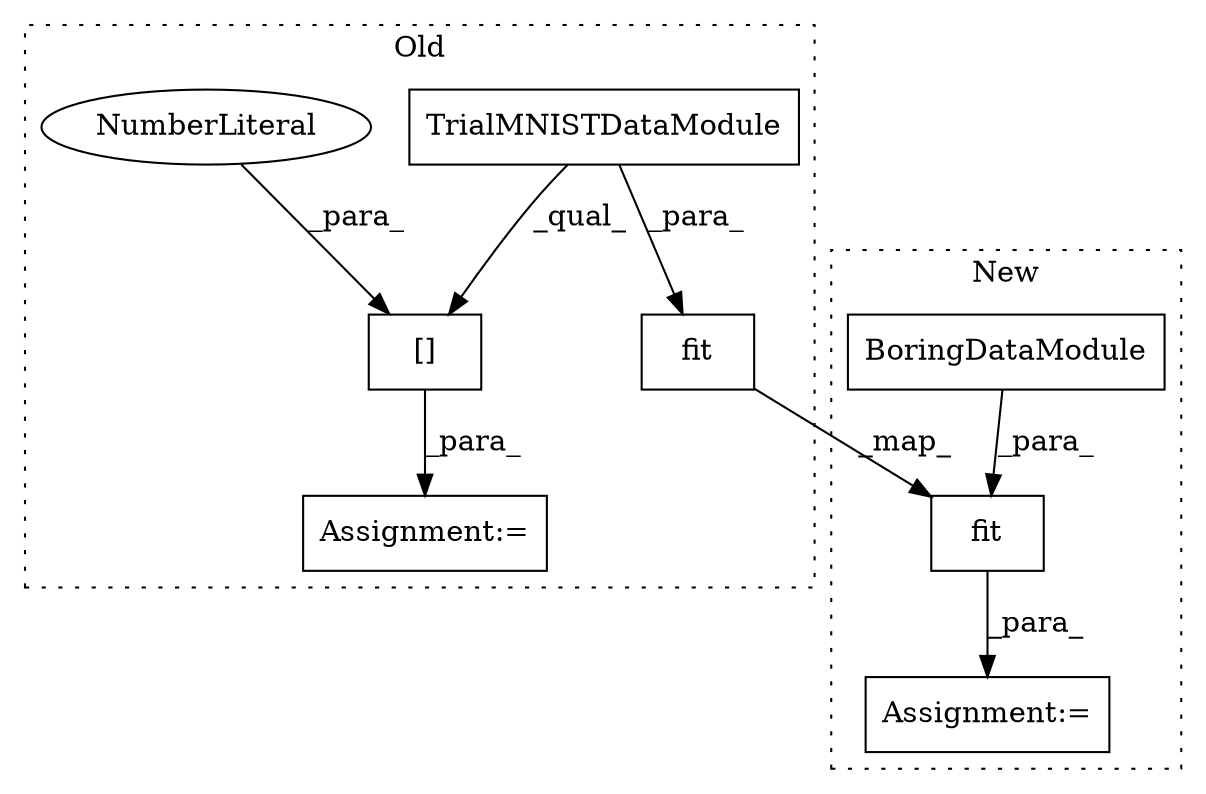 digraph G {
subgraph cluster0 {
1 [label="TrialMNISTDataModule" a="32" s="9756,9783" l="21,1" shape="box"];
3 [label="fit" a="32" s="9877,9889" l="4,1" shape="box"];
6 [label="[]" a="2" s="9985,9993" l="7,1" shape="box"];
7 [label="NumberLiteral" a="34" s="9992" l="1" shape="ellipse"];
8 [label="Assignment:=" a="7" s="9984" l="1" shape="box"];
label = "Old";
style="dotted";
}
subgraph cluster1 {
2 [label="BoringDataModule" a="32" s="9939" l="18" shape="box"];
4 [label="fit" a="32" s="10051,10063" l="4,1" shape="box"];
5 [label="Assignment:=" a="7" s="10042" l="1" shape="box"];
label = "New";
style="dotted";
}
1 -> 6 [label="_qual_"];
1 -> 3 [label="_para_"];
2 -> 4 [label="_para_"];
3 -> 4 [label="_map_"];
4 -> 5 [label="_para_"];
6 -> 8 [label="_para_"];
7 -> 6 [label="_para_"];
}